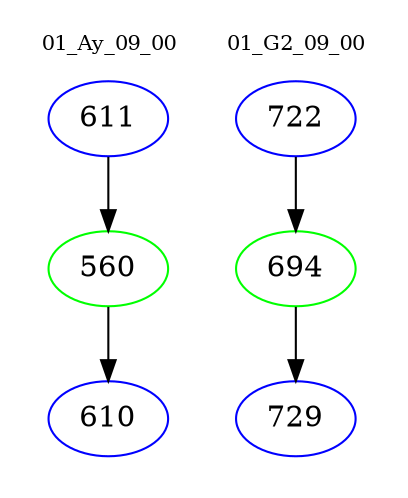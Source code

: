 digraph{
subgraph cluster_0 {
color = white
label = "01_Ay_09_00";
fontsize=10;
T0_611 [label="611", color="blue"]
T0_611 -> T0_560 [color="black"]
T0_560 [label="560", color="green"]
T0_560 -> T0_610 [color="black"]
T0_610 [label="610", color="blue"]
}
subgraph cluster_1 {
color = white
label = "01_G2_09_00";
fontsize=10;
T1_722 [label="722", color="blue"]
T1_722 -> T1_694 [color="black"]
T1_694 [label="694", color="green"]
T1_694 -> T1_729 [color="black"]
T1_729 [label="729", color="blue"]
}
}
